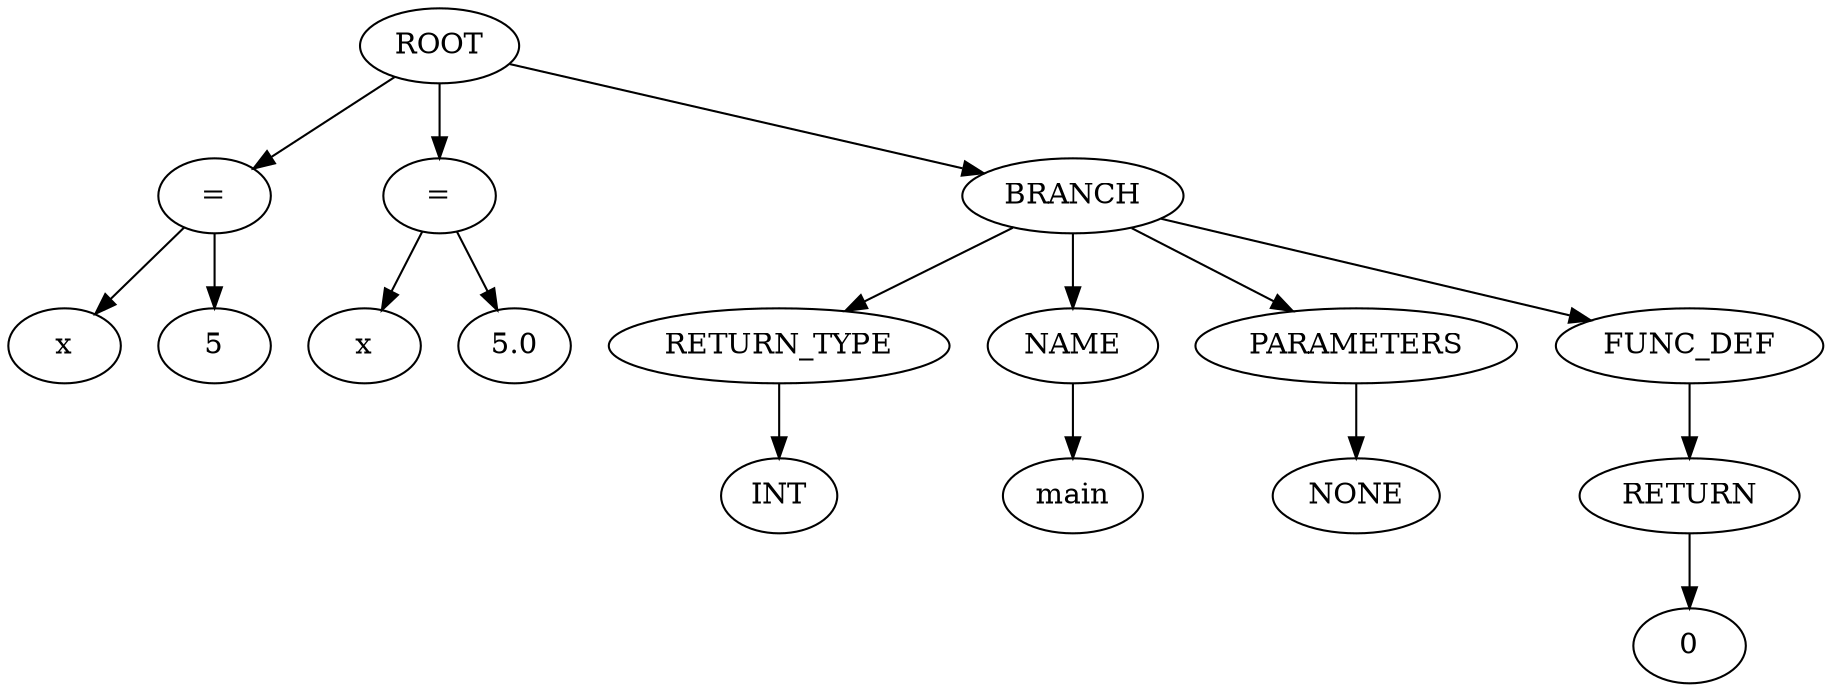 strict digraph G{
l11[label = "="]
l111[label = "="]
l1111[label = "BRANCH"]
"ROOT"->"l11"
l111131[label = "x"]
l1111311[label = "5"]
"l11"->l111131
"l11"->l1111311
"ROOT"->"l111"
l1111331[label = "x"]
l11113311[label = "5.0"]
"l111"->l1111331
"l111"->l11113311
"ROOT"->"l1111"
l11113331[label = "RETURN_TYPE"]
l111133311[label = "NAME"]
l1111333111[label = "PARAMETERS"]
l11113331111[label = "FUNC_DEF"]
"l1111"->"l11113331"
l1111333111131[label = "INT"]
"l11113331"->l1111333111131
"l1111"->"l111133311"
l11113331111331[label = "main"]
"l111133311"->l11113331111331
"l1111"->"l1111333111"
l111133311113331[label = "NONE"]
"l1111333111"->l111133311113331
"l1111"->"l11113331111"
l1111333111133331[label = "RETURN"]
"l11113331111"->"l1111333111133331"
l111133311113333131[label = "0"]
"l1111333111133331"->l111133311113333131
}
